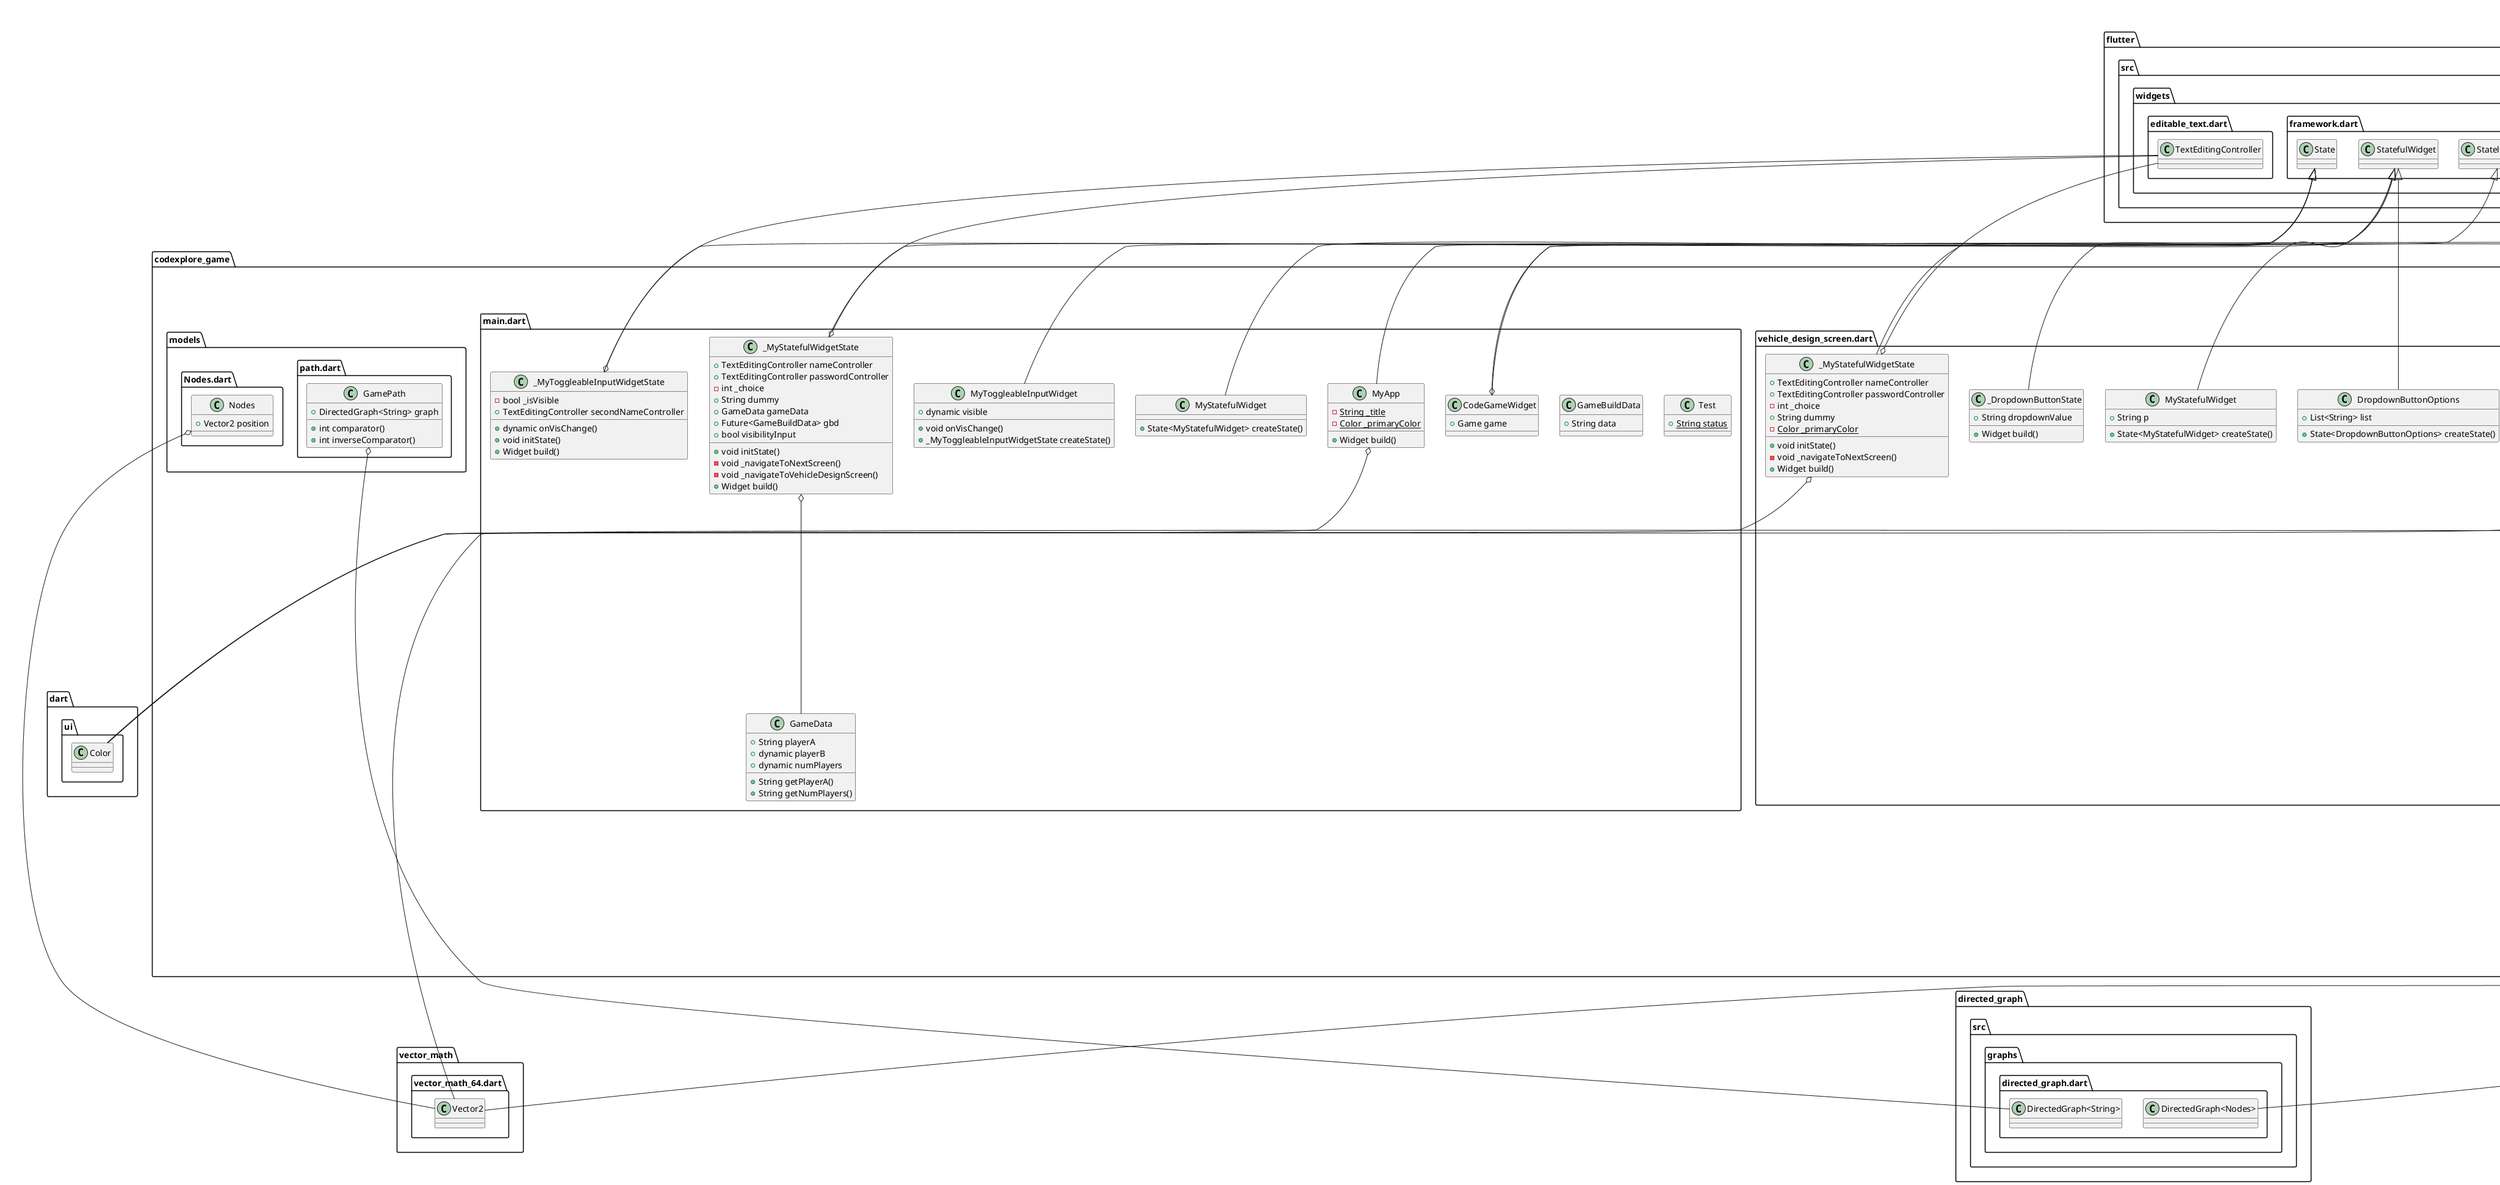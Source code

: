 @startuml
set namespaceSeparator ::

class "codexplore_game::overlays::overlay_controller.dart::OverlayController" {
  +CodexploreGame game
  +Widget build()
}

"codexplore_game::overlays::overlay_controller.dart::OverlayController" o-- "codexplore_game::codexplore_game.dart::CodexploreGame"
"flutter::src::widgets::framework.dart::StatelessWidget" <|-- "codexplore_game::overlays::overlay_controller.dart::OverlayController"

class "codexplore_game::overlays::score_overlay.dart::ScoreOverlay" {
  +CodexploreGame game
  +Widget build()
}

"codexplore_game::overlays::score_overlay.dart::ScoreOverlay" o-- "codexplore_game::codexplore_game.dart::CodexploreGame"
"flutter::src::widgets::framework.dart::StatelessWidget" <|-- "codexplore_game::overlays::score_overlay.dart::ScoreOverlay"

class "codexplore_game::overlays::dialog_overlay.dart::DialogOverlay" {
  +CodexploreGame game
  +Widget build()
}

"codexplore_game::overlays::dialog_overlay.dart::DialogOverlay" o-- "codexplore_game::codexplore_game.dart::CodexploreGame"
"flutter::src::widgets::framework.dart::StatelessWidget" <|-- "codexplore_game::overlays::dialog_overlay.dart::DialogOverlay"
"flutter::src::foundation::change_notifier.dart::ChangeNotifier" <|-- "codexplore_game::overlays::dialog_overlay.dart::DialogOverlay"

class "codexplore_game::overlays::audio_overlay.dart::AudioOverlay" {
  +Widget build()
}

"flutter::src::widgets::framework.dart::StatelessWidget" <|-- "codexplore_game::overlays::audio_overlay.dart::AudioOverlay"

class "codexplore_game::codexplore_game.dart::CodexploreGame" {
  +VehicleComponent vehicle
  +double mapWidth
  +double mapHeight
  +TiledComponent<FlameGame> homeMap
  +Vector2 startPoint
  +List<Component> componentList
  +List<TiledObject> gpcomponent
  +String testInfo
  +DirectedGraph<Nodes> path
  +int direction
  +int collisionDirection
  +int currentLocation
  +double characterSize
  +double vehicleSpeed
  +String soundTrackName
  +int friendNumber
  +int maxPortables
  +int sceneNumber
  +int bakedGoodsInventory
  +int gemInventory
  +AudioPool yummy
  +AudioPool applause
  +bool showDialog
  +String dialogMessage
  +int comparator()
  +int inverseComparator()
  +Future<void> onLoad()
  +void render()
  +void update()
  +void onTapUp()
  +void newScene()
}

"codexplore_game::codexplore_game.dart::CodexploreGame" o-- "codexplore_game::elements::vehicle_component.dart::VehicleComponent"
"codexplore_game::codexplore_game.dart::CodexploreGame" o-- "flame_tiled::src::tiled_component.dart::TiledComponent<FlameGame>"
"codexplore_game::codexplore_game.dart::CodexploreGame" o-- "vector_math::vector_math_64.dart::Vector2"
"codexplore_game::codexplore_game.dart::CodexploreGame" o-- "directed_graph::src::graphs::directed_graph.dart::DirectedGraph<Nodes>"
"codexplore_game::codexplore_game.dart::CodexploreGame" o-- "flame_audio::audio_pool.dart::AudioPool"
"flame::src::game::flame_game.dart::FlameGame" <|-- "codexplore_game::codexplore_game.dart::CodexploreGame"
"flame::src::gestures::detectors.dart::TapDetector" <|-- "codexplore_game::codexplore_game.dart::CodexploreGame"
"flame::src::collisions::has_collision_detection.dart::HasCollisionDetection" <|-- "codexplore_game::codexplore_game.dart::CodexploreGame"

class "codexplore_game::models::Nodes.dart::Nodes" {
  +Vector2 position
}

"codexplore_game::models::Nodes.dart::Nodes" o-- "vector_math::vector_math_64.dart::Vector2"

class "codexplore_game::models::path.dart::GamePath" {
  +DirectedGraph<String> graph
  +int comparator()
  +int inverseComparator()
}

"codexplore_game::models::path.dart::GamePath" o-- "directed_graph::src::graphs::directed_graph.dart::DirectedGraph<String>"

class "codexplore_game::main.dart::Test" {
  {static} +String status
}

class "codexplore_game::main.dart::GameBuildData" {
  +String data
}

class "codexplore_game::main.dart::GameData" {
  +String playerA
  +dynamic playerB
  +dynamic numPlayers
  +String getPlayerA()
  +String getNumPlayers()
}

class "codexplore_game::main.dart::CodeGameWidget" {
  +Game game
}

"codexplore_game::main.dart::CodeGameWidget" o-- "flame::src::game::game.dart::Game"
"flame::src::game::game_widget::game_widget.dart::GameWidget" <|-- "codexplore_game::main.dart::CodeGameWidget"

class "codexplore_game::main.dart::MyToggleableInputWidget" {
  +dynamic visible
  +void onVisChange()
  +_MyToggleableInputWidgetState createState()
}

"flutter::src::widgets::framework.dart::StatefulWidget" <|-- "codexplore_game::main.dart::MyToggleableInputWidget"

class "codexplore_game::main.dart::_MyToggleableInputWidgetState" {
  -bool _isVisible
  +TextEditingController secondNameController
  +dynamic onVisChange()
  +void initState()
  +Widget build()
}

"codexplore_game::main.dart::_MyToggleableInputWidgetState" o-- "flutter::src::widgets::editable_text.dart::TextEditingController"
"flutter::src::widgets::framework.dart::State" <|-- "codexplore_game::main.dart::_MyToggleableInputWidgetState"

class "codexplore_game::main.dart::MyApp" {
  {static} -String _title
  {static} -Color _primaryColor
  +Widget build()
}

"codexplore_game::main.dart::MyApp" o-- "dart::ui::Color"
"flutter::src::widgets::framework.dart::StatelessWidget" <|-- "codexplore_game::main.dart::MyApp"

class "codexplore_game::main.dart::MyStatefulWidget" {
  +State<MyStatefulWidget> createState()
}

"flutter::src::widgets::framework.dart::StatefulWidget" <|-- "codexplore_game::main.dart::MyStatefulWidget"

class "codexplore_game::main.dart::_MyStatefulWidgetState" {
  +TextEditingController nameController
  +TextEditingController passwordController
  -int _choice
  +String dummy
  +GameData gameData
  +Future<GameBuildData> gbd
  +bool visibilityInput
  +void initState()
  -void _navigateToNextScreen()
  -void _navigateToVehicleDesignScreen()
  +Widget build()
}

"codexplore_game::main.dart::_MyStatefulWidgetState" o-- "flutter::src::widgets::editable_text.dart::TextEditingController"
"codexplore_game::main.dart::_MyStatefulWidgetState" o-- "codexplore_game::main.dart::GameData"
"flutter::src::widgets::framework.dart::State" <|-- "codexplore_game::main.dart::_MyStatefulWidgetState"

class "codexplore_game::dialog::dialog_box.dart::DialogBox" {
  +CodexploreGame game
  +void drawBackground()
  +void update()
}

"codexplore_game::dialog::dialog_box.dart::DialogBox" o-- "codexplore_game::codexplore_game.dart::CodexploreGame"
"flame::src::components::text_box_component.dart::TextBoxComponent" <|-- "codexplore_game::dialog::dialog_box.dart::DialogBox"

class "codexplore_game::elements::portables.dart::PortableComponent" {
  +CodexploreGame game
  +Future<dynamic> onLoad()
  +void onCollision()
}

"codexplore_game::elements::portables.dart::PortableComponent" o-- "codexplore_game::codexplore_game.dart::CodexploreGame"
"flame::src::components::position_component.dart::PositionComponent" <|-- "codexplore_game::elements::portables.dart::PortableComponent"
"flame::src::collisions::collision_callbacks.dart::CollisionCallbacks" <|-- "codexplore_game::elements::portables.dart::PortableComponent"
"flutter::src::foundation::change_notifier.dart::ChangeNotifier" <|-- "codexplore_game::elements::portables.dart::PortableComponent"
"flame::src::components::mixins::has_game_ref.dart::HasGameRef" <|-- "codexplore_game::elements::portables.dart::PortableComponent"

class "codexplore_game::elements::vehicle_component.dart::VehicleComponent" {
  +CodexploreGame game
  +SpriteAnimation downAnimation
  +SpriteAnimation leftAnimation
  +SpriteAnimation rightAnimation
  +SpriteAnimation upAnimation
  +SpriteAnimation idleAnimation
  +double animationSpeed
  +Vector2 vVelocity
  +Future<void> onLoad()
  +void update()
  +void move()
  +void onCollision()
}

"codexplore_game::elements::vehicle_component.dart::VehicleComponent" o-- "codexplore_game::codexplore_game.dart::CodexploreGame"
"codexplore_game::elements::vehicle_component.dart::VehicleComponent" o-- "flame::src::sprite_animation.dart::SpriteAnimation"
"codexplore_game::elements::vehicle_component.dart::VehicleComponent" o-- "vector_math::vector_math_64.dart::Vector2"
"flame::src::components::sprite_animation_component.dart::SpriteAnimationComponent" <|-- "codexplore_game::elements::vehicle_component.dart::VehicleComponent"
"flame::src::collisions::collision_callbacks.dart::CollisionCallbacks" <|-- "codexplore_game::elements::vehicle_component.dart::VehicleComponent"
"flame::src::components::mixins::has_game_ref.dart::HasGameRef" <|-- "codexplore_game::elements::vehicle_component.dart::VehicleComponent"

class "codexplore_game::elements::gamepoints.dart::GamePointsComponent" {
  +CodexploreGame game
  +Future<dynamic> onLoad()
  +void onCollision()
}

"codexplore_game::elements::gamepoints.dart::GamePointsComponent" o-- "codexplore_game::codexplore_game.dart::CodexploreGame"
"flame::src::components::position_component.dart::PositionComponent" <|-- "codexplore_game::elements::gamepoints.dart::GamePointsComponent"
"flame::src::collisions::collision_callbacks.dart::CollisionCallbacks" <|-- "codexplore_game::elements::gamepoints.dart::GamePointsComponent"
"flutter::src::foundation::change_notifier.dart::ChangeNotifier" <|-- "codexplore_game::elements::gamepoints.dart::GamePointsComponent"
"flame::src::components::mixins::has_game_ref.dart::HasGameRef" <|-- "codexplore_game::elements::gamepoints.dart::GamePointsComponent"

abstract class "codexplore_game::vehicle_design_screen.dart::ListItem" {
  +Widget buildTitle()
  +Widget buildSubTitle()
}

class "codexplore_game::vehicle_design_screen.dart::ProgrammableOption" {
  +String Category
  +String Name
  +Widget buildSubTitle()
  +Widget buildTitle()
}

"codexplore_game::vehicle_design_screen.dart::ListItem" <|-- "codexplore_game::vehicle_design_screen.dart::ProgrammableOption"

class "codexplore_game::vehicle_design_screen.dart::DropdownButtonOptions" {
  +List<String> list
  +State<DropdownButtonOptions> createState()
}

"flutter::src::widgets::framework.dart::StatefulWidget" <|-- "codexplore_game::vehicle_design_screen.dart::DropdownButtonOptions"

class "codexplore_game::vehicle_design_screen.dart::_DropdownButtonState" {
  +String dropdownValue
  +Widget build()
}

"flutter::src::widgets::framework.dart::State" <|-- "codexplore_game::vehicle_design_screen.dart::_DropdownButtonState"

class "codexplore_game::vehicle_design_screen.dart::VehicleScreen" {
  {static} -String _title
  {static} -Color _primaryColor
  +String gameStartInfo
  +Widget build()
}

"codexplore_game::vehicle_design_screen.dart::VehicleScreen" o-- "dart::ui::Color"
"flutter::src::widgets::framework.dart::StatelessWidget" <|-- "codexplore_game::vehicle_design_screen.dart::VehicleScreen"

class "codexplore_game::vehicle_design_screen.dart::MyStatefulWidget" {
  +String p
  +State<MyStatefulWidget> createState()
}

"flutter::src::widgets::framework.dart::StatefulWidget" <|-- "codexplore_game::vehicle_design_screen.dart::MyStatefulWidget"

class "codexplore_game::vehicle_design_screen.dart::OverlayNotifier" {
  +dynamic sendNotification()
}

"flutter::src::foundation::change_notifier.dart::ChangeNotifier" <|-- "codexplore_game::vehicle_design_screen.dart::OverlayNotifier"

class "codexplore_game::vehicle_design_screen.dart::GameElementsNotifier" {
  +dynamic notification()
}

"flutter::src::foundation::change_notifier.dart::ChangeNotifier" <|-- "codexplore_game::vehicle_design_screen.dart::GameElementsNotifier"

class "codexplore_game::vehicle_design_screen.dart::NotifierApp" {
  +String inputData
  +CodexploreGame game
  +MaterialApp build()
}

"codexplore_game::vehicle_design_screen.dart::NotifierApp" o-- "codexplore_game::codexplore_game.dart::CodexploreGame"
"flutter::src::widgets::framework.dart::StatelessWidget" <|-- "codexplore_game::vehicle_design_screen.dart::NotifierApp"

class "codexplore_game::vehicle_design_screen.dart::_MyStatefulWidgetState" {
  +TextEditingController nameController
  +TextEditingController passwordController
  -int _choice
  +String dummy
  {static} -Color _primaryColor
  +void initState()
  -void _navigateToNextScreen()
  +Widget build()
}

"codexplore_game::vehicle_design_screen.dart::_MyStatefulWidgetState" o-- "flutter::src::widgets::editable_text.dart::TextEditingController"
"codexplore_game::vehicle_design_screen.dart::_MyStatefulWidgetState" o-- "dart::ui::Color"
"flutter::src::widgets::framework.dart::State" <|-- "codexplore_game::vehicle_design_screen.dart::_MyStatefulWidgetState"


@enduml
